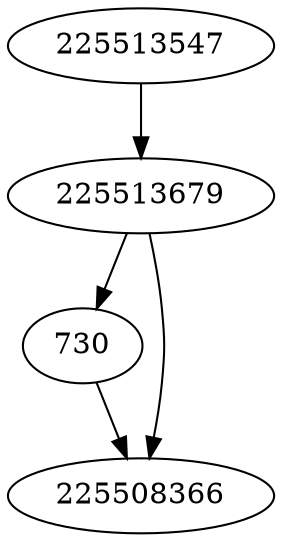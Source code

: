 strict digraph  {
730;
225513547;
225508366;
225513679;
730 -> 225508366;
225513547 -> 225513679;
225513679 -> 730;
225513679 -> 225508366;
}
